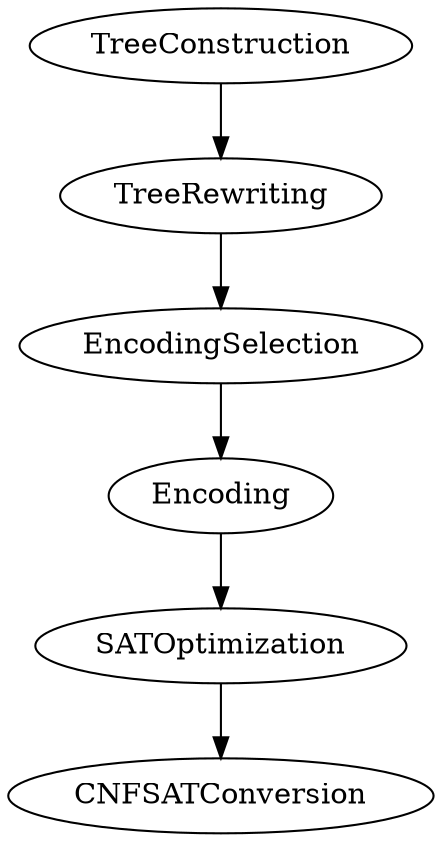 digraph "Passes" {
TreeConstruction->TreeRewriting;
TreeRewriting->EncodingSelection;
EncodingSelection->Encoding;
Encoding->SATOptimization;
SATOptimization->CNFSATConversion;
}